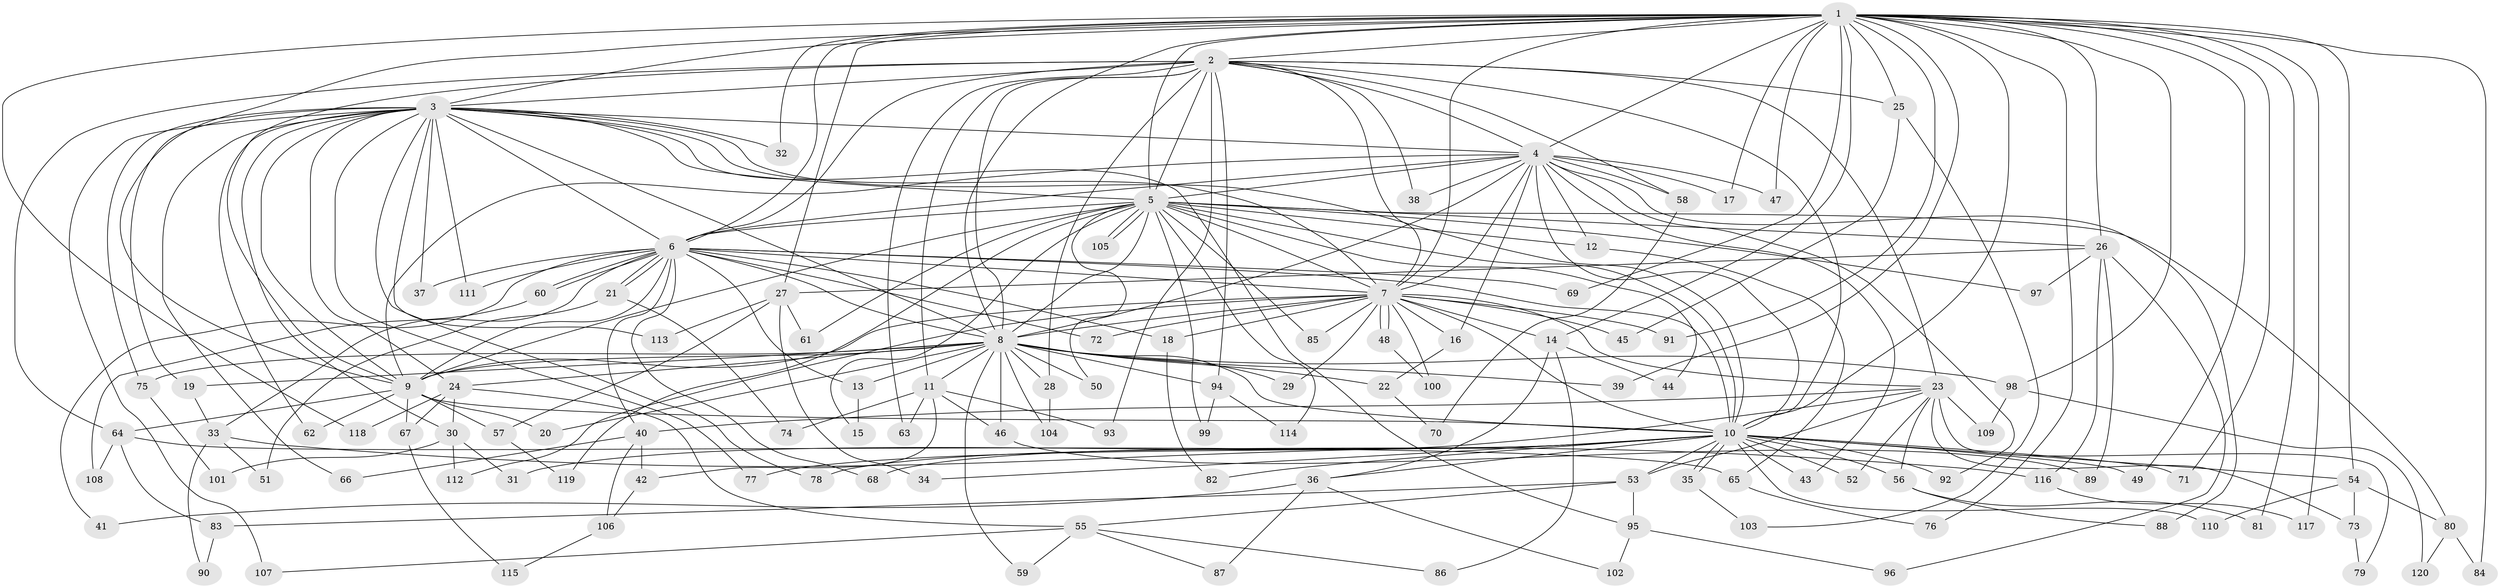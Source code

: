 // coarse degree distribution, {3: 0.2, 16: 0.011764705882352941, 12: 0.011764705882352941, 5: 0.08235294117647059, 17: 0.011764705882352941, 21: 0.011764705882352941, 2: 0.4235294117647059, 4: 0.08235294117647059, 22: 0.03529411764705882, 6: 0.058823529411764705, 20: 0.023529411764705882, 9: 0.011764705882352941, 19: 0.011764705882352941, 1: 0.023529411764705882}
// Generated by graph-tools (version 1.1) at 2025/36/03/04/25 23:36:16]
// undirected, 120 vertices, 265 edges
graph export_dot {
  node [color=gray90,style=filled];
  1;
  2;
  3;
  4;
  5;
  6;
  7;
  8;
  9;
  10;
  11;
  12;
  13;
  14;
  15;
  16;
  17;
  18;
  19;
  20;
  21;
  22;
  23;
  24;
  25;
  26;
  27;
  28;
  29;
  30;
  31;
  32;
  33;
  34;
  35;
  36;
  37;
  38;
  39;
  40;
  41;
  42;
  43;
  44;
  45;
  46;
  47;
  48;
  49;
  50;
  51;
  52;
  53;
  54;
  55;
  56;
  57;
  58;
  59;
  60;
  61;
  62;
  63;
  64;
  65;
  66;
  67;
  68;
  69;
  70;
  71;
  72;
  73;
  74;
  75;
  76;
  77;
  78;
  79;
  80;
  81;
  82;
  83;
  84;
  85;
  86;
  87;
  88;
  89;
  90;
  91;
  92;
  93;
  94;
  95;
  96;
  97;
  98;
  99;
  100;
  101;
  102;
  103;
  104;
  105;
  106;
  107;
  108;
  109;
  110;
  111;
  112;
  113;
  114;
  115;
  116;
  117;
  118;
  119;
  120;
  1 -- 2;
  1 -- 3;
  1 -- 4;
  1 -- 5;
  1 -- 6;
  1 -- 7;
  1 -- 8;
  1 -- 9;
  1 -- 10;
  1 -- 14;
  1 -- 17;
  1 -- 25;
  1 -- 26;
  1 -- 27;
  1 -- 32;
  1 -- 39;
  1 -- 47;
  1 -- 49;
  1 -- 54;
  1 -- 69;
  1 -- 71;
  1 -- 76;
  1 -- 81;
  1 -- 84;
  1 -- 91;
  1 -- 98;
  1 -- 117;
  1 -- 118;
  2 -- 3;
  2 -- 4;
  2 -- 5;
  2 -- 6;
  2 -- 7;
  2 -- 8;
  2 -- 9;
  2 -- 10;
  2 -- 11;
  2 -- 23;
  2 -- 25;
  2 -- 28;
  2 -- 38;
  2 -- 58;
  2 -- 63;
  2 -- 64;
  2 -- 93;
  2 -- 94;
  3 -- 4;
  3 -- 5;
  3 -- 6;
  3 -- 7;
  3 -- 8;
  3 -- 9;
  3 -- 10;
  3 -- 19;
  3 -- 24;
  3 -- 30;
  3 -- 32;
  3 -- 37;
  3 -- 62;
  3 -- 66;
  3 -- 75;
  3 -- 77;
  3 -- 78;
  3 -- 95;
  3 -- 107;
  3 -- 111;
  3 -- 113;
  4 -- 5;
  4 -- 6;
  4 -- 7;
  4 -- 8;
  4 -- 9;
  4 -- 10;
  4 -- 12;
  4 -- 16;
  4 -- 17;
  4 -- 38;
  4 -- 43;
  4 -- 47;
  4 -- 58;
  4 -- 88;
  4 -- 92;
  5 -- 6;
  5 -- 7;
  5 -- 8;
  5 -- 9;
  5 -- 10;
  5 -- 12;
  5 -- 15;
  5 -- 26;
  5 -- 44;
  5 -- 50;
  5 -- 61;
  5 -- 80;
  5 -- 85;
  5 -- 97;
  5 -- 99;
  5 -- 105;
  5 -- 105;
  5 -- 114;
  5 -- 119;
  6 -- 7;
  6 -- 8;
  6 -- 9;
  6 -- 10;
  6 -- 13;
  6 -- 18;
  6 -- 21;
  6 -- 21;
  6 -- 33;
  6 -- 37;
  6 -- 40;
  6 -- 41;
  6 -- 60;
  6 -- 60;
  6 -- 68;
  6 -- 69;
  6 -- 72;
  6 -- 111;
  7 -- 8;
  7 -- 9;
  7 -- 10;
  7 -- 14;
  7 -- 16;
  7 -- 18;
  7 -- 23;
  7 -- 29;
  7 -- 45;
  7 -- 48;
  7 -- 48;
  7 -- 72;
  7 -- 85;
  7 -- 91;
  7 -- 100;
  7 -- 112;
  8 -- 9;
  8 -- 10;
  8 -- 11;
  8 -- 13;
  8 -- 19;
  8 -- 20;
  8 -- 22;
  8 -- 24;
  8 -- 28;
  8 -- 29;
  8 -- 39;
  8 -- 46;
  8 -- 50;
  8 -- 59;
  8 -- 75;
  8 -- 94;
  8 -- 98;
  8 -- 104;
  9 -- 10;
  9 -- 20;
  9 -- 57;
  9 -- 62;
  9 -- 64;
  9 -- 67;
  10 -- 34;
  10 -- 35;
  10 -- 35;
  10 -- 36;
  10 -- 43;
  10 -- 49;
  10 -- 52;
  10 -- 53;
  10 -- 54;
  10 -- 56;
  10 -- 68;
  10 -- 71;
  10 -- 77;
  10 -- 78;
  10 -- 82;
  10 -- 92;
  10 -- 110;
  11 -- 42;
  11 -- 46;
  11 -- 63;
  11 -- 74;
  11 -- 93;
  12 -- 65;
  13 -- 15;
  14 -- 36;
  14 -- 44;
  14 -- 86;
  16 -- 22;
  18 -- 82;
  19 -- 33;
  21 -- 51;
  21 -- 74;
  22 -- 70;
  23 -- 31;
  23 -- 40;
  23 -- 52;
  23 -- 53;
  23 -- 56;
  23 -- 73;
  23 -- 79;
  23 -- 109;
  24 -- 30;
  24 -- 55;
  24 -- 67;
  24 -- 118;
  25 -- 45;
  25 -- 103;
  26 -- 27;
  26 -- 89;
  26 -- 96;
  26 -- 97;
  26 -- 116;
  27 -- 34;
  27 -- 57;
  27 -- 61;
  27 -- 113;
  28 -- 104;
  30 -- 31;
  30 -- 101;
  30 -- 112;
  33 -- 51;
  33 -- 90;
  33 -- 116;
  35 -- 103;
  36 -- 41;
  36 -- 87;
  36 -- 102;
  40 -- 42;
  40 -- 66;
  40 -- 106;
  42 -- 106;
  46 -- 89;
  48 -- 100;
  53 -- 55;
  53 -- 83;
  53 -- 95;
  54 -- 73;
  54 -- 80;
  54 -- 110;
  55 -- 59;
  55 -- 86;
  55 -- 87;
  55 -- 107;
  56 -- 81;
  56 -- 88;
  57 -- 119;
  58 -- 70;
  60 -- 108;
  64 -- 65;
  64 -- 83;
  64 -- 108;
  65 -- 76;
  67 -- 115;
  73 -- 79;
  75 -- 101;
  80 -- 84;
  80 -- 120;
  83 -- 90;
  94 -- 99;
  94 -- 114;
  95 -- 96;
  95 -- 102;
  98 -- 109;
  98 -- 120;
  106 -- 115;
  116 -- 117;
}
